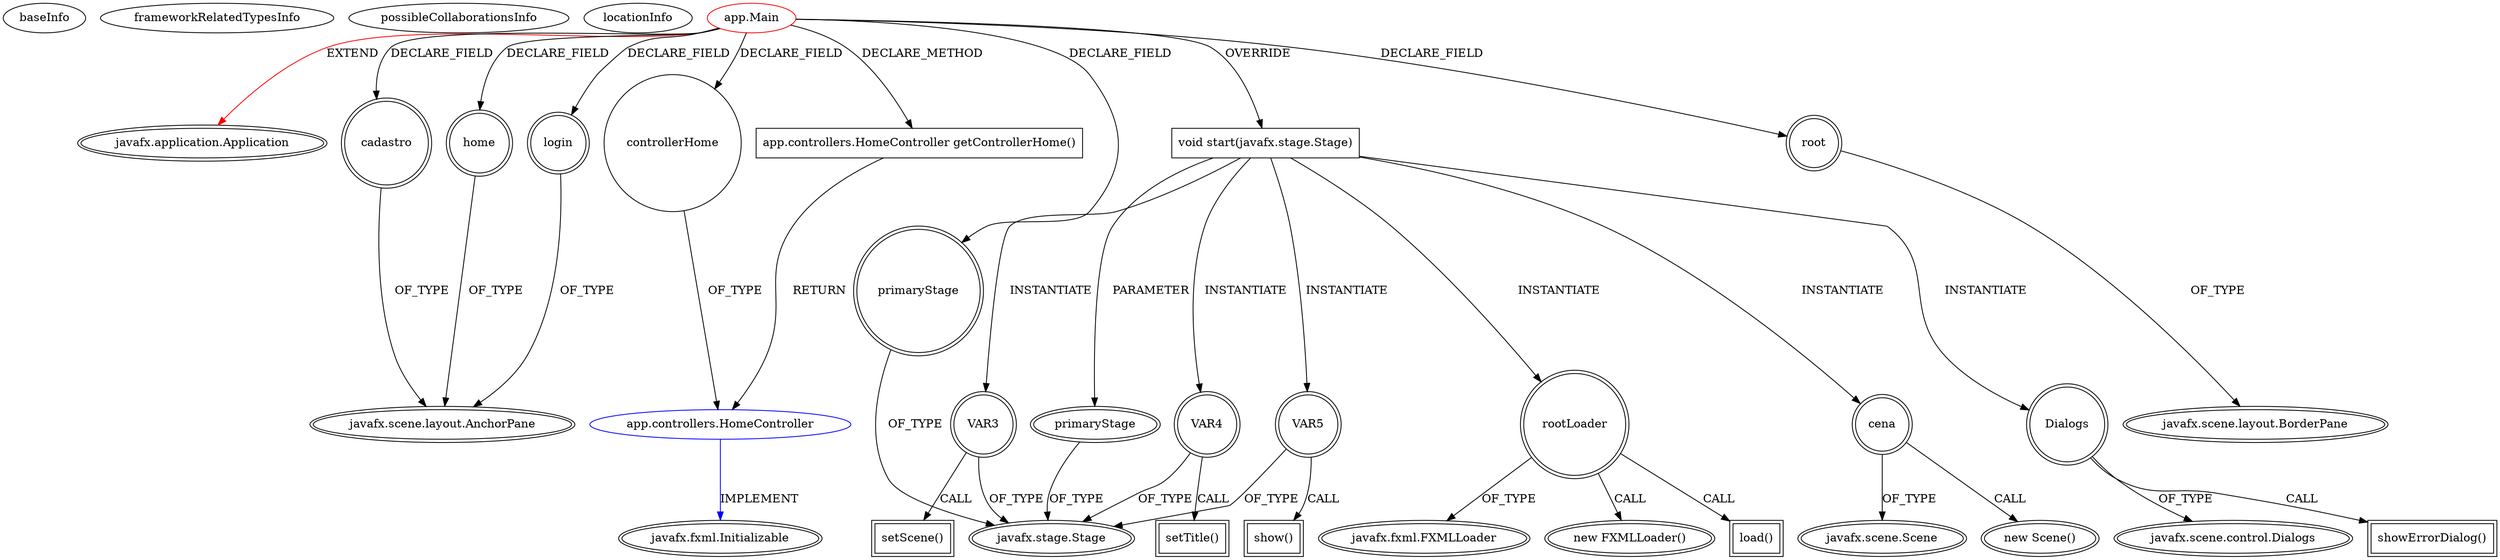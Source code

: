 digraph {
baseInfo[graphId=2485,category="extension_graph",isAnonymous=false,possibleRelation=true]
frameworkRelatedTypesInfo[0="javafx.application.Application"]
possibleCollaborationsInfo[0="2485~CLIENT_METHOD_DECLARATION-RETURN_TYPE-FIELD_DECLARATION-~javafx.application.Application ~javafx.fxml.Initializable ~false~false"]
locationInfo[projectName="diogocs1-FPessoais",filePath="/diogocs1-FPessoais/FPessoais-master/FinancasPessoais/src/app/Main.java",contextSignature="Main",graphId="2485"]
0[label="app.Main",vertexType="ROOT_CLIENT_CLASS_DECLARATION",isFrameworkType=false,color=red]
1[label="javafx.application.Application",vertexType="FRAMEWORK_CLASS_TYPE",isFrameworkType=true,peripheries=2]
2[label="cadastro",vertexType="FIELD_DECLARATION",isFrameworkType=true,peripheries=2,shape=circle]
3[label="javafx.scene.layout.AnchorPane",vertexType="FRAMEWORK_CLASS_TYPE",isFrameworkType=true,peripheries=2]
4[label="controllerHome",vertexType="FIELD_DECLARATION",isFrameworkType=false,shape=circle]
5[label="app.controllers.HomeController",vertexType="REFERENCE_CLIENT_CLASS_DECLARATION",isFrameworkType=false,color=blue]
6[label="javafx.fxml.Initializable",vertexType="FRAMEWORK_INTERFACE_TYPE",isFrameworkType=true,peripheries=2]
7[label="home",vertexType="FIELD_DECLARATION",isFrameworkType=true,peripheries=2,shape=circle]
9[label="login",vertexType="FIELD_DECLARATION",isFrameworkType=true,peripheries=2,shape=circle]
11[label="primaryStage",vertexType="FIELD_DECLARATION",isFrameworkType=true,peripheries=2,shape=circle]
12[label="javafx.stage.Stage",vertexType="FRAMEWORK_CLASS_TYPE",isFrameworkType=true,peripheries=2]
13[label="root",vertexType="FIELD_DECLARATION",isFrameworkType=true,peripheries=2,shape=circle]
14[label="javafx.scene.layout.BorderPane",vertexType="FRAMEWORK_CLASS_TYPE",isFrameworkType=true,peripheries=2]
15[label="void start(javafx.stage.Stage)",vertexType="OVERRIDING_METHOD_DECLARATION",isFrameworkType=false,shape=box]
16[label="primaryStage",vertexType="PARAMETER_DECLARATION",isFrameworkType=true,peripheries=2]
19[label="rootLoader",vertexType="VARIABLE_EXPRESION",isFrameworkType=true,peripheries=2,shape=circle]
20[label="javafx.fxml.FXMLLoader",vertexType="FRAMEWORK_CLASS_TYPE",isFrameworkType=true,peripheries=2]
18[label="new FXMLLoader()",vertexType="CONSTRUCTOR_CALL",isFrameworkType=true,peripheries=2]
22[label="load()",vertexType="INSIDE_CALL",isFrameworkType=true,peripheries=2,shape=box]
24[label="cena",vertexType="VARIABLE_EXPRESION",isFrameworkType=true,peripheries=2,shape=circle]
25[label="javafx.scene.Scene",vertexType="FRAMEWORK_CLASS_TYPE",isFrameworkType=true,peripheries=2]
23[label="new Scene()",vertexType="CONSTRUCTOR_CALL",isFrameworkType=true,peripheries=2]
26[label="VAR3",vertexType="VARIABLE_EXPRESION",isFrameworkType=true,peripheries=2,shape=circle]
27[label="setScene()",vertexType="INSIDE_CALL",isFrameworkType=true,peripheries=2,shape=box]
29[label="VAR4",vertexType="VARIABLE_EXPRESION",isFrameworkType=true,peripheries=2,shape=circle]
30[label="setTitle()",vertexType="INSIDE_CALL",isFrameworkType=true,peripheries=2,shape=box]
32[label="VAR5",vertexType="VARIABLE_EXPRESION",isFrameworkType=true,peripheries=2,shape=circle]
33[label="show()",vertexType="INSIDE_CALL",isFrameworkType=true,peripheries=2,shape=box]
35[label="Dialogs",vertexType="VARIABLE_EXPRESION",isFrameworkType=true,peripheries=2,shape=circle]
37[label="javafx.scene.control.Dialogs",vertexType="FRAMEWORK_CLASS_TYPE",isFrameworkType=true,peripheries=2]
36[label="showErrorDialog()",vertexType="INSIDE_CALL",isFrameworkType=true,peripheries=2,shape=box]
88[label="app.controllers.HomeController getControllerHome()",vertexType="CLIENT_METHOD_DECLARATION",isFrameworkType=false,shape=box]
0->1[label="EXTEND",color=red]
0->2[label="DECLARE_FIELD"]
2->3[label="OF_TYPE"]
0->4[label="DECLARE_FIELD"]
5->6[label="IMPLEMENT",color=blue]
4->5[label="OF_TYPE"]
0->7[label="DECLARE_FIELD"]
7->3[label="OF_TYPE"]
0->9[label="DECLARE_FIELD"]
9->3[label="OF_TYPE"]
0->11[label="DECLARE_FIELD"]
11->12[label="OF_TYPE"]
0->13[label="DECLARE_FIELD"]
13->14[label="OF_TYPE"]
0->15[label="OVERRIDE"]
16->12[label="OF_TYPE"]
15->16[label="PARAMETER"]
15->19[label="INSTANTIATE"]
19->20[label="OF_TYPE"]
19->18[label="CALL"]
19->22[label="CALL"]
15->24[label="INSTANTIATE"]
24->25[label="OF_TYPE"]
24->23[label="CALL"]
15->26[label="INSTANTIATE"]
26->12[label="OF_TYPE"]
26->27[label="CALL"]
15->29[label="INSTANTIATE"]
29->12[label="OF_TYPE"]
29->30[label="CALL"]
15->32[label="INSTANTIATE"]
32->12[label="OF_TYPE"]
32->33[label="CALL"]
15->35[label="INSTANTIATE"]
35->37[label="OF_TYPE"]
35->36[label="CALL"]
0->88[label="DECLARE_METHOD"]
88->5[label="RETURN"]
}
